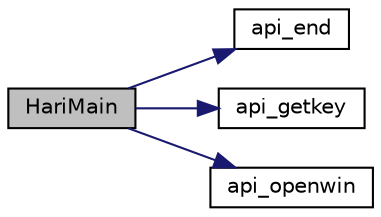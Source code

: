 digraph "HariMain"
{
 // LATEX_PDF_SIZE
  edge [fontname="Helvetica",fontsize="10",labelfontname="Helvetica",labelfontsize="10"];
  node [fontname="Helvetica",fontsize="10",shape=record];
  rankdir="LR";
  Node1 [label="HariMain",height=0.2,width=0.4,color="black", fillcolor="grey75", style="filled", fontcolor="black",tooltip=" "];
  Node1 -> Node2 [color="midnightblue",fontsize="10",style="solid"];
  Node2 [label="api_end",height=0.2,width=0.4,color="black", fillcolor="white", style="filled",URL="$apilib_8h.html#ad75f3bbaa1d5c628c07566f9eba2dba3",tooltip="終了API"];
  Node1 -> Node3 [color="midnightblue",fontsize="10",style="solid"];
  Node3 [label="api_getkey",height=0.2,width=0.4,color="black", fillcolor="white", style="filled",URL="$apilib_8h.html#a3140d6ff11e61bca4fb683b070bfd836",tooltip="キー入力を受け付けます"];
  Node1 -> Node4 [color="midnightblue",fontsize="10",style="solid"];
  Node4 [label="api_openwin",height=0.2,width=0.4,color="black", fillcolor="white", style="filled",URL="$apilib_8h.html#afdd7af308e25e9174f9a5d8544a5874a",tooltip="ウインドウを生成する"];
}
